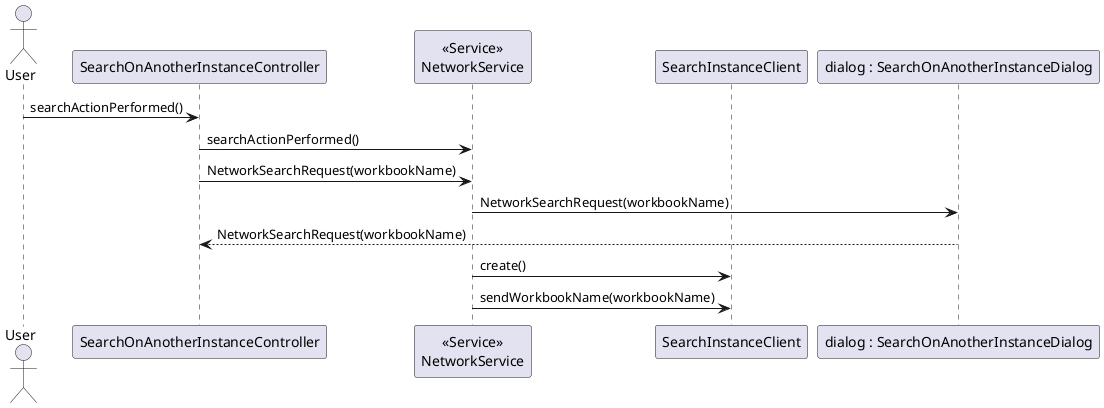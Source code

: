 @startuml doc-files/sequence_diagram.png
actor User as user
participant "dialog : SearchOnAnotherInstanceDialog" as said
participant "SearchOnAnotherInstanceController" as saic
participant "<<Service>>\nNetworkService" as net
participant "SearchInstanceClient" as nic
participant "Servi" as said
user -> saic : searchActionPerformed()
saic -> net : searchActionPerformed()
saic -> net : NetworkSearchRequest(workbookName)
net -> said : NetworkSearchRequest(workbookName)
said --> saic : NetworkSearchRequest(workbookName)

net -> nic : create()
net -> nic : sendWorkbookName(workbookName)
@enduml